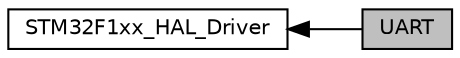 digraph "UART"
{
  edge [fontname="Helvetica",fontsize="10",labelfontname="Helvetica",labelfontsize="10"];
  node [fontname="Helvetica",fontsize="10",shape=record];
  rankdir=LR;
  Node1 [label="STM32F1xx_HAL_Driver",height=0.2,width=0.4,color="black", fillcolor="white", style="filled",URL="$group__STM32F1xx__HAL__Driver.html"];
  Node0 [label="UART",height=0.2,width=0.4,color="black", fillcolor="grey75", style="filled", fontcolor="black"];
  Node1->Node0 [shape=plaintext, dir="back", style="solid"];
}

